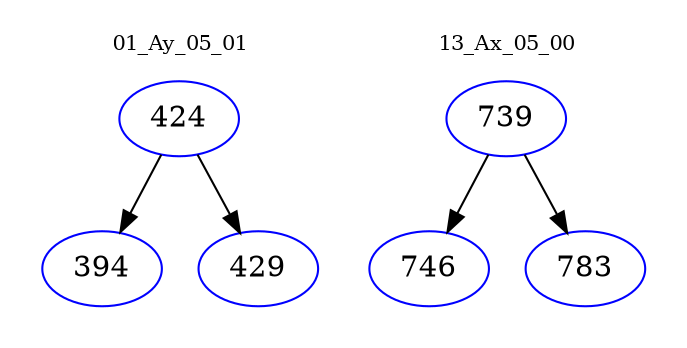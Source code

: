 digraph{
subgraph cluster_0 {
color = white
label = "01_Ay_05_01";
fontsize=10;
T0_424 [label="424", color="blue"]
T0_424 -> T0_394 [color="black"]
T0_394 [label="394", color="blue"]
T0_424 -> T0_429 [color="black"]
T0_429 [label="429", color="blue"]
}
subgraph cluster_1 {
color = white
label = "13_Ax_05_00";
fontsize=10;
T1_739 [label="739", color="blue"]
T1_739 -> T1_746 [color="black"]
T1_746 [label="746", color="blue"]
T1_739 -> T1_783 [color="black"]
T1_783 [label="783", color="blue"]
}
}
